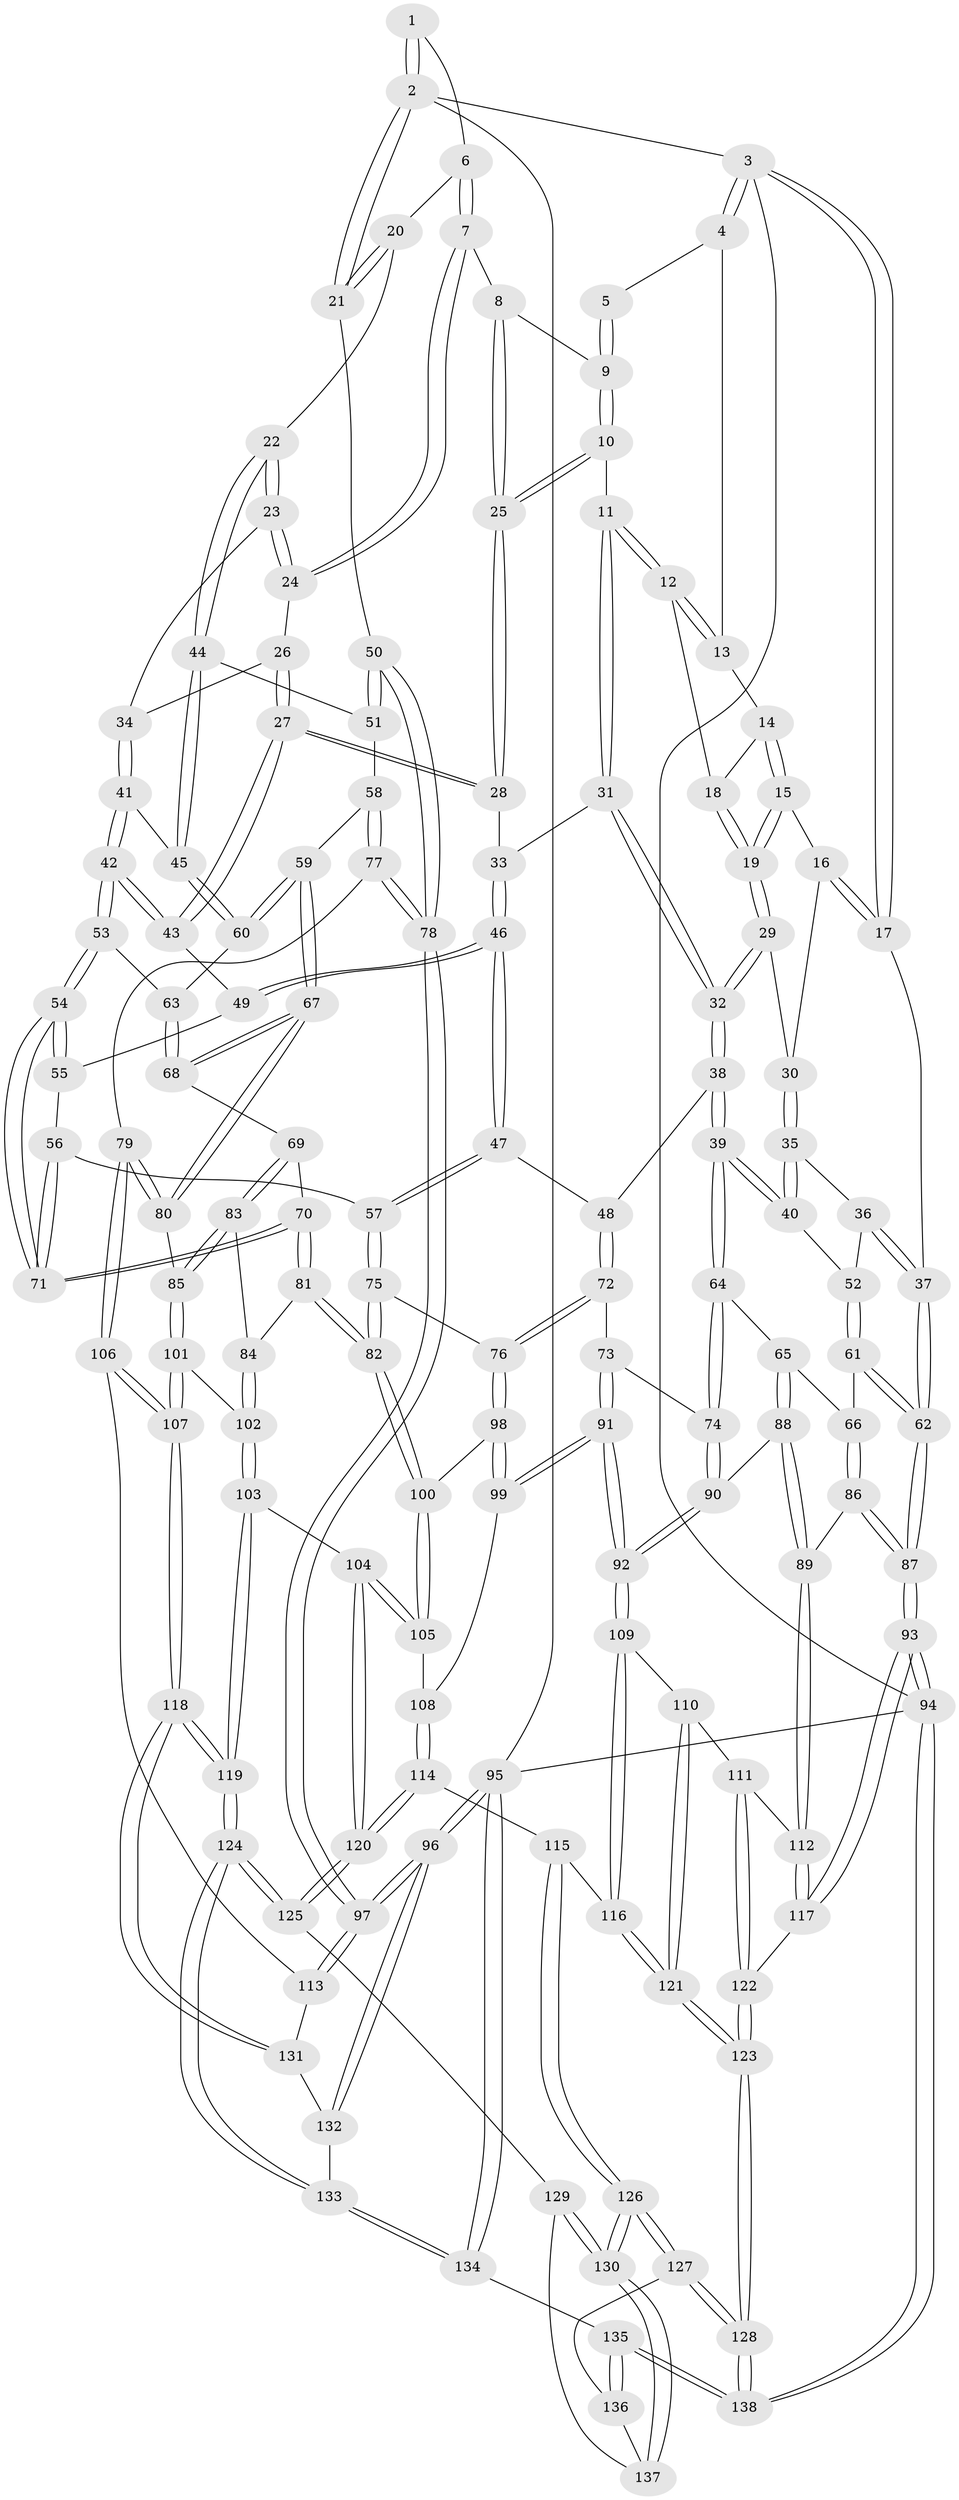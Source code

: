 // coarse degree distribution, {4: 0.47126436781609193, 5: 0.3333333333333333, 3: 0.11494252873563218, 6: 0.06896551724137931, 7: 0.011494252873563218}
// Generated by graph-tools (version 1.1) at 2025/52/02/27/25 19:52:40]
// undirected, 138 vertices, 342 edges
graph export_dot {
graph [start="1"]
  node [color=gray90,style=filled];
  1 [pos="+0.6063540713658069+0"];
  2 [pos="+1+0"];
  3 [pos="+0+0"];
  4 [pos="+0.13163407898093857+0"];
  5 [pos="+0.5212743517140047+0"];
  6 [pos="+0.7140291535016331+0.08022393231978772"];
  7 [pos="+0.7042226200817553+0.09588610967766624"];
  8 [pos="+0.5517745503660407+0.10691332386975766"];
  9 [pos="+0.4956549595834781+0"];
  10 [pos="+0.36992557120329983+0.11618027091599899"];
  11 [pos="+0.3680820708477594+0.11740070587105007"];
  12 [pos="+0.36374402475870904+0.11417034344677081"];
  13 [pos="+0.15832329928703698+0"];
  14 [pos="+0.1570149611470814+0"];
  15 [pos="+0.1297745327432949+0.08753945770817004"];
  16 [pos="+0.09699518770890614+0.1256625717090629"];
  17 [pos="+0+0.1920549569561323"];
  18 [pos="+0.25622951615341055+0.1061354309546193"];
  19 [pos="+0.22037641669107672+0.17559055092456188"];
  20 [pos="+0.8582955280109758+0.07365358362072144"];
  21 [pos="+1+0"];
  22 [pos="+0.8463357421805363+0.2227387997026361"];
  23 [pos="+0.7658609705500307+0.1946435174711537"];
  24 [pos="+0.70398079219457+0.1108668993312359"];
  25 [pos="+0.5417355972052827+0.17118190599615477"];
  26 [pos="+0.6794560487624562+0.16229766808335885"];
  27 [pos="+0.5860245113949594+0.2242120264863728"];
  28 [pos="+0.5422861537861827+0.17743063511519228"];
  29 [pos="+0.22767312036699022+0.19422842351150452"];
  30 [pos="+0.10718036481526393+0.21271273851193176"];
  31 [pos="+0.3616102678088694+0.15594667287049668"];
  32 [pos="+0.27817542110571597+0.25321206046421896"];
  33 [pos="+0.4567248345976932+0.22733058029543046"];
  34 [pos="+0.7078600546290831+0.23393945654056333"];
  35 [pos="+0.09852409147152685+0.23859586544216518"];
  36 [pos="+0.0420850182772456+0.26640880912385523"];
  37 [pos="+0+0.25351826160397484"];
  38 [pos="+0.27547600745906414+0.30453645069844104"];
  39 [pos="+0.24476967857650822+0.3296498312738714"];
  40 [pos="+0.2083443124225461+0.32028287205039985"];
  41 [pos="+0.6888905232163091+0.30435036836914864"];
  42 [pos="+0.6860755376889681+0.305886479995512"];
  43 [pos="+0.5974318577916118+0.26399518201723704"];
  44 [pos="+0.8562995055422754+0.24696032188177094"];
  45 [pos="+0.7880853564671672+0.3005879996717977"];
  46 [pos="+0.43856441974741184+0.33100535253602054"];
  47 [pos="+0.42929509260371734+0.3415795768059614"];
  48 [pos="+0.39605962412196494+0.34848498417545315"];
  49 [pos="+0.5624293843196055+0.3012403076538171"];
  50 [pos="+1+0.069332560664433"];
  51 [pos="+0.9074067633651229+0.26919262400358557"];
  52 [pos="+0.0924314566803835+0.3451546091126384"];
  53 [pos="+0.6783799006074218+0.3773347055717542"];
  54 [pos="+0.6442517877975494+0.43307817493438866"];
  55 [pos="+0.5634528064029228+0.3092674356034016"];
  56 [pos="+0.5550721167302147+0.4191643743425657"];
  57 [pos="+0.5096056405466264+0.43016037597432316"];
  58 [pos="+0.9275954794839827+0.3827554632515953"];
  59 [pos="+0.8280191192541263+0.4162581176681775"];
  60 [pos="+0.8037488367335733+0.3931162957111593"];
  61 [pos="+0.054008226433453044+0.42452537711994043"];
  62 [pos="+0+0.4682683632029876"];
  63 [pos="+0.7523765219773695+0.40196015617175773"];
  64 [pos="+0.2205336597140925+0.4233204304620656"];
  65 [pos="+0.16425604817406075+0.46109591529013433"];
  66 [pos="+0.1519217698982052+0.4616585409180433"];
  67 [pos="+0.8028392603562203+0.5290614481310183"];
  68 [pos="+0.7455218563773064+0.48192961984727384"];
  69 [pos="+0.6446002903307586+0.4416339176755941"];
  70 [pos="+0.6436440965540334+0.4409300366462149"];
  71 [pos="+0.6425099721785955+0.43704828000586715"];
  72 [pos="+0.3741925400932995+0.4990575478120187"];
  73 [pos="+0.3043574877031634+0.4928057043048916"];
  74 [pos="+0.28260452801023056+0.48656073233369584"];
  75 [pos="+0.4968893255660067+0.4764960800515739"];
  76 [pos="+0.37940280522079817+0.5048263654457719"];
  77 [pos="+1+0.5209381707346239"];
  78 [pos="+1+0.528344580770899"];
  79 [pos="+0.945835257890666+0.5724763175110146"];
  80 [pos="+0.8108324217509058+0.5554241847657957"];
  81 [pos="+0.5841367544557158+0.5591248137777636"];
  82 [pos="+0.5433592328891899+0.5749368274584287"];
  83 [pos="+0.6972258572890768+0.5560084418691038"];
  84 [pos="+0.6345065868686093+0.5787662471355254"];
  85 [pos="+0.7922654606450136+0.5733018621802934"];
  86 [pos="+0.04079582693424625+0.6105826704434542"];
  87 [pos="+0+0.5554367008051767"];
  88 [pos="+0.19242776735707073+0.6126756696936746"];
  89 [pos="+0.10470323676674763+0.6492182311801659"];
  90 [pos="+0.2263705505229416+0.6186068088247519"];
  91 [pos="+0.3012045868567343+0.6634646813119034"];
  92 [pos="+0.29706569737489474+0.6650953410547387"];
  93 [pos="+0+0.9499765126369303"];
  94 [pos="+0+1"];
  95 [pos="+1+1"];
  96 [pos="+1+0.9999491239493871"];
  97 [pos="+1+0.8024010736995149"];
  98 [pos="+0.3909852879071013+0.5625772256061611"];
  99 [pos="+0.3495700607857667+0.6507370587508614"];
  100 [pos="+0.5345192132517899+0.588879395118931"];
  101 [pos="+0.7597200771663686+0.6538033460481361"];
  102 [pos="+0.6934251265703426+0.6959208987167511"];
  103 [pos="+0.6811741024093589+0.7130622291714672"];
  104 [pos="+0.5476242913442575+0.7299850074991077"];
  105 [pos="+0.5262286857127705+0.6914480797074004"];
  106 [pos="+0.8859317297609992+0.7680158969382768"];
  107 [pos="+0.8820827271777502+0.7693216596544705"];
  108 [pos="+0.38637495689469253+0.6724210811040271"];
  109 [pos="+0.2855890386438716+0.7071943030398612"];
  110 [pos="+0.22986516783060734+0.7545004023416859"];
  111 [pos="+0.12268186200501721+0.7405573716154953"];
  112 [pos="+0.11347200515965944+0.7293425780722326"];
  113 [pos="+0.9374154976977398+0.7840684575363139"];
  114 [pos="+0.4020352134862013+0.7918509778772908"];
  115 [pos="+0.34682444629899606+0.8084140764573201"];
  116 [pos="+0.3326800348247759+0.7938266756152261"];
  117 [pos="+0+0.8551117411294982"];
  118 [pos="+0.7894263530798017+0.8741477378417071"];
  119 [pos="+0.7655373138602255+0.8946570303563669"];
  120 [pos="+0.518750130063813+0.8243199937991478"];
  121 [pos="+0.22993501577084555+0.8281414621902723"];
  122 [pos="+0.1284335424406512+0.8217755416165154"];
  123 [pos="+0.19582443254240792+0.9501135417766939"];
  124 [pos="+0.7494535912064705+0.9390227266665462"];
  125 [pos="+0.5195394235254491+0.8289864304411032"];
  126 [pos="+0.3163530275700579+0.9540768442267299"];
  127 [pos="+0.2158267187571619+1"];
  128 [pos="+0.2145347108875531+1"];
  129 [pos="+0.5157033673470488+0.8367591152895918"];
  130 [pos="+0.33863945754998137+0.9418830438937289"];
  131 [pos="+0.9430840946387914+0.8905806894039808"];
  132 [pos="+0.9490302790675609+0.8980509373609502"];
  133 [pos="+0.7692861609648296+1"];
  134 [pos="+0.7714349554312026+1"];
  135 [pos="+0.674721385022665+1"];
  136 [pos="+0.5139431208672783+0.9450806426484071"];
  137 [pos="+0.5137198582291689+0.9394013655507253"];
  138 [pos="+0.15709178837906254+1"];
  1 -- 2;
  1 -- 2;
  1 -- 6;
  2 -- 3;
  2 -- 21;
  2 -- 21;
  2 -- 95;
  3 -- 4;
  3 -- 4;
  3 -- 17;
  3 -- 17;
  3 -- 94;
  4 -- 5;
  4 -- 13;
  5 -- 9;
  5 -- 9;
  6 -- 7;
  6 -- 7;
  6 -- 20;
  7 -- 8;
  7 -- 24;
  7 -- 24;
  8 -- 9;
  8 -- 25;
  8 -- 25;
  9 -- 10;
  9 -- 10;
  10 -- 11;
  10 -- 25;
  10 -- 25;
  11 -- 12;
  11 -- 12;
  11 -- 31;
  11 -- 31;
  12 -- 13;
  12 -- 13;
  12 -- 18;
  13 -- 14;
  14 -- 15;
  14 -- 15;
  14 -- 18;
  15 -- 16;
  15 -- 19;
  15 -- 19;
  16 -- 17;
  16 -- 17;
  16 -- 30;
  17 -- 37;
  18 -- 19;
  18 -- 19;
  19 -- 29;
  19 -- 29;
  20 -- 21;
  20 -- 21;
  20 -- 22;
  21 -- 50;
  22 -- 23;
  22 -- 23;
  22 -- 44;
  22 -- 44;
  23 -- 24;
  23 -- 24;
  23 -- 34;
  24 -- 26;
  25 -- 28;
  25 -- 28;
  26 -- 27;
  26 -- 27;
  26 -- 34;
  27 -- 28;
  27 -- 28;
  27 -- 43;
  27 -- 43;
  28 -- 33;
  29 -- 30;
  29 -- 32;
  29 -- 32;
  30 -- 35;
  30 -- 35;
  31 -- 32;
  31 -- 32;
  31 -- 33;
  32 -- 38;
  32 -- 38;
  33 -- 46;
  33 -- 46;
  34 -- 41;
  34 -- 41;
  35 -- 36;
  35 -- 40;
  35 -- 40;
  36 -- 37;
  36 -- 37;
  36 -- 52;
  37 -- 62;
  37 -- 62;
  38 -- 39;
  38 -- 39;
  38 -- 48;
  39 -- 40;
  39 -- 40;
  39 -- 64;
  39 -- 64;
  40 -- 52;
  41 -- 42;
  41 -- 42;
  41 -- 45;
  42 -- 43;
  42 -- 43;
  42 -- 53;
  42 -- 53;
  43 -- 49;
  44 -- 45;
  44 -- 45;
  44 -- 51;
  45 -- 60;
  45 -- 60;
  46 -- 47;
  46 -- 47;
  46 -- 49;
  46 -- 49;
  47 -- 48;
  47 -- 57;
  47 -- 57;
  48 -- 72;
  48 -- 72;
  49 -- 55;
  50 -- 51;
  50 -- 51;
  50 -- 78;
  50 -- 78;
  51 -- 58;
  52 -- 61;
  52 -- 61;
  53 -- 54;
  53 -- 54;
  53 -- 63;
  54 -- 55;
  54 -- 55;
  54 -- 71;
  54 -- 71;
  55 -- 56;
  56 -- 57;
  56 -- 71;
  56 -- 71;
  57 -- 75;
  57 -- 75;
  58 -- 59;
  58 -- 77;
  58 -- 77;
  59 -- 60;
  59 -- 60;
  59 -- 67;
  59 -- 67;
  60 -- 63;
  61 -- 62;
  61 -- 62;
  61 -- 66;
  62 -- 87;
  62 -- 87;
  63 -- 68;
  63 -- 68;
  64 -- 65;
  64 -- 74;
  64 -- 74;
  65 -- 66;
  65 -- 88;
  65 -- 88;
  66 -- 86;
  66 -- 86;
  67 -- 68;
  67 -- 68;
  67 -- 80;
  67 -- 80;
  68 -- 69;
  69 -- 70;
  69 -- 83;
  69 -- 83;
  70 -- 71;
  70 -- 71;
  70 -- 81;
  70 -- 81;
  72 -- 73;
  72 -- 76;
  72 -- 76;
  73 -- 74;
  73 -- 91;
  73 -- 91;
  74 -- 90;
  74 -- 90;
  75 -- 76;
  75 -- 82;
  75 -- 82;
  76 -- 98;
  76 -- 98;
  77 -- 78;
  77 -- 78;
  77 -- 79;
  78 -- 97;
  78 -- 97;
  79 -- 80;
  79 -- 80;
  79 -- 106;
  79 -- 106;
  80 -- 85;
  81 -- 82;
  81 -- 82;
  81 -- 84;
  82 -- 100;
  82 -- 100;
  83 -- 84;
  83 -- 85;
  83 -- 85;
  84 -- 102;
  84 -- 102;
  85 -- 101;
  85 -- 101;
  86 -- 87;
  86 -- 87;
  86 -- 89;
  87 -- 93;
  87 -- 93;
  88 -- 89;
  88 -- 89;
  88 -- 90;
  89 -- 112;
  89 -- 112;
  90 -- 92;
  90 -- 92;
  91 -- 92;
  91 -- 92;
  91 -- 99;
  91 -- 99;
  92 -- 109;
  92 -- 109;
  93 -- 94;
  93 -- 94;
  93 -- 117;
  93 -- 117;
  94 -- 138;
  94 -- 138;
  94 -- 95;
  95 -- 96;
  95 -- 96;
  95 -- 134;
  95 -- 134;
  96 -- 97;
  96 -- 97;
  96 -- 132;
  96 -- 132;
  97 -- 113;
  97 -- 113;
  98 -- 99;
  98 -- 99;
  98 -- 100;
  99 -- 108;
  100 -- 105;
  100 -- 105;
  101 -- 102;
  101 -- 107;
  101 -- 107;
  102 -- 103;
  102 -- 103;
  103 -- 104;
  103 -- 119;
  103 -- 119;
  104 -- 105;
  104 -- 105;
  104 -- 120;
  104 -- 120;
  105 -- 108;
  106 -- 107;
  106 -- 107;
  106 -- 113;
  107 -- 118;
  107 -- 118;
  108 -- 114;
  108 -- 114;
  109 -- 110;
  109 -- 116;
  109 -- 116;
  110 -- 111;
  110 -- 121;
  110 -- 121;
  111 -- 112;
  111 -- 122;
  111 -- 122;
  112 -- 117;
  112 -- 117;
  113 -- 131;
  114 -- 115;
  114 -- 120;
  114 -- 120;
  115 -- 116;
  115 -- 126;
  115 -- 126;
  116 -- 121;
  116 -- 121;
  117 -- 122;
  118 -- 119;
  118 -- 119;
  118 -- 131;
  118 -- 131;
  119 -- 124;
  119 -- 124;
  120 -- 125;
  120 -- 125;
  121 -- 123;
  121 -- 123;
  122 -- 123;
  122 -- 123;
  123 -- 128;
  123 -- 128;
  124 -- 125;
  124 -- 125;
  124 -- 133;
  124 -- 133;
  125 -- 129;
  126 -- 127;
  126 -- 127;
  126 -- 130;
  126 -- 130;
  127 -- 128;
  127 -- 128;
  127 -- 136;
  128 -- 138;
  128 -- 138;
  129 -- 130;
  129 -- 130;
  129 -- 137;
  130 -- 137;
  130 -- 137;
  131 -- 132;
  132 -- 133;
  133 -- 134;
  133 -- 134;
  134 -- 135;
  135 -- 136;
  135 -- 136;
  135 -- 138;
  135 -- 138;
  136 -- 137;
}
